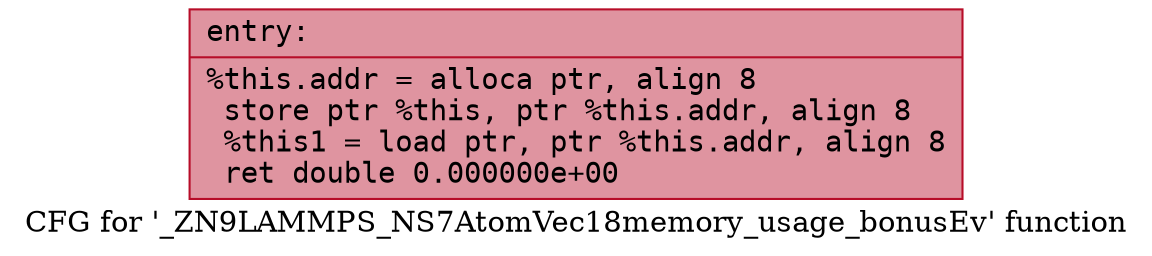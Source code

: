 digraph "CFG for '_ZN9LAMMPS_NS7AtomVec18memory_usage_bonusEv' function" {
	label="CFG for '_ZN9LAMMPS_NS7AtomVec18memory_usage_bonusEv' function";

	Node0x55b70115cb70 [shape=record,color="#b70d28ff", style=filled, fillcolor="#b70d2870" fontname="Courier",label="{entry:\l|  %this.addr = alloca ptr, align 8\l  store ptr %this, ptr %this.addr, align 8\l  %this1 = load ptr, ptr %this.addr, align 8\l  ret double 0.000000e+00\l}"];
}
